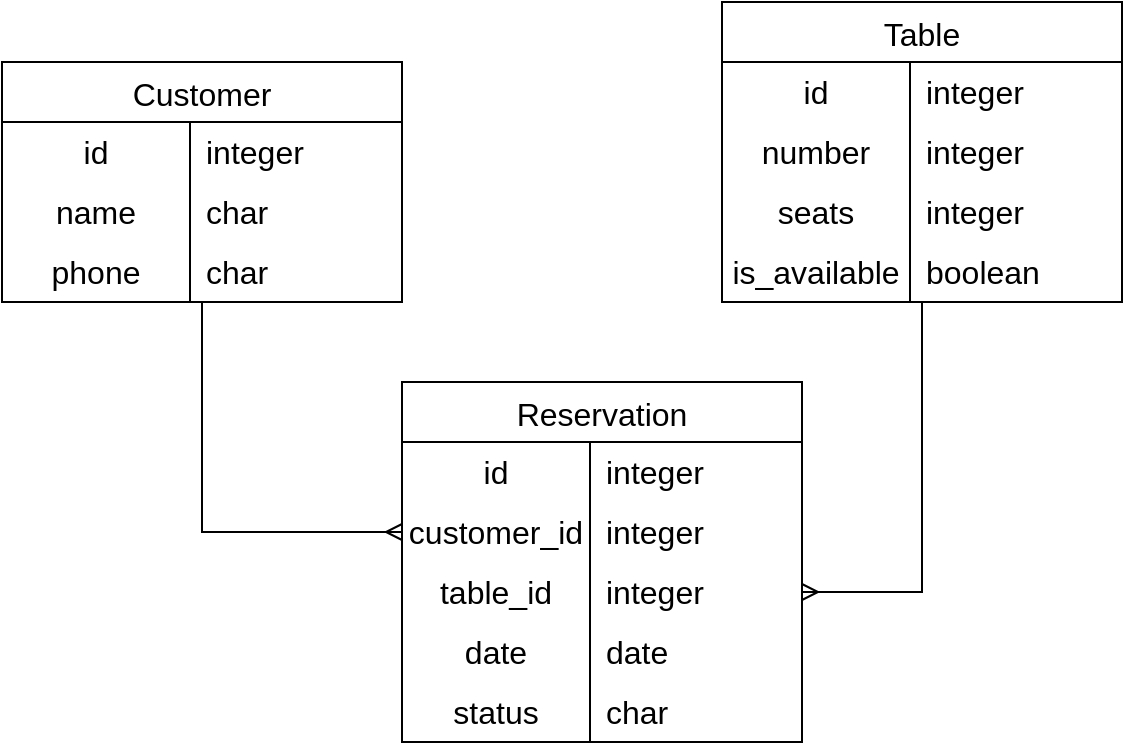 <mxfile version="26.1.0">
  <diagram name="Страница — 1" id="pXmiDRnZmiMu4pXnKvpF">
    <mxGraphModel dx="1130" dy="618" grid="1" gridSize="10" guides="1" tooltips="1" connect="1" arrows="1" fold="1" page="1" pageScale="1" pageWidth="827" pageHeight="1169" background="none" math="0" shadow="0">
      <root>
        <mxCell id="0" />
        <mxCell id="1" parent="0" />
        <mxCell id="erpsXT0L4Igoy6N5_IZo-77" style="edgeStyle=orthogonalEdgeStyle;rounded=0;orthogonalLoop=1;jettySize=auto;html=1;entryX=0;entryY=0.5;entryDx=0;entryDy=0;endArrow=ERmany;endFill=0;" edge="1" parent="1" source="erpsXT0L4Igoy6N5_IZo-22" target="erpsXT0L4Igoy6N5_IZo-61">
          <mxGeometry relative="1" as="geometry" />
        </mxCell>
        <mxCell id="erpsXT0L4Igoy6N5_IZo-22" value="Customer" style="shape=table;startSize=30;container=1;collapsible=0;childLayout=tableLayout;fixedRows=1;rowLines=0;fontStyle=0;strokeColor=default;fontSize=16;labelBackgroundColor=none;fontColor=#000000;" vertex="1" parent="1">
          <mxGeometry x="200" y="320" width="200" height="120" as="geometry" />
        </mxCell>
        <mxCell id="erpsXT0L4Igoy6N5_IZo-23" value="" style="shape=tableRow;horizontal=0;startSize=0;swimlaneHead=0;swimlaneBody=0;top=0;left=0;bottom=0;right=0;collapsible=0;dropTarget=0;fillColor=none;points=[[0,0.5],[1,0.5]];portConstraint=eastwest;strokeColor=inherit;fontSize=16;" vertex="1" parent="erpsXT0L4Igoy6N5_IZo-22">
          <mxGeometry y="30" width="200" height="30" as="geometry" />
        </mxCell>
        <mxCell id="erpsXT0L4Igoy6N5_IZo-24" value="id" style="shape=partialRectangle;html=1;whiteSpace=wrap;connectable=0;fillColor=none;top=0;left=0;bottom=0;right=0;overflow=hidden;pointerEvents=1;strokeColor=inherit;fontSize=16;" vertex="1" parent="erpsXT0L4Igoy6N5_IZo-23">
          <mxGeometry width="94" height="30" as="geometry">
            <mxRectangle width="94" height="30" as="alternateBounds" />
          </mxGeometry>
        </mxCell>
        <mxCell id="erpsXT0L4Igoy6N5_IZo-25" value="integer" style="shape=partialRectangle;html=1;whiteSpace=wrap;connectable=0;fillColor=none;top=0;left=0;bottom=0;right=0;align=left;spacingLeft=6;overflow=hidden;strokeColor=inherit;fontSize=16;" vertex="1" parent="erpsXT0L4Igoy6N5_IZo-23">
          <mxGeometry x="94" width="106" height="30" as="geometry">
            <mxRectangle width="106" height="30" as="alternateBounds" />
          </mxGeometry>
        </mxCell>
        <mxCell id="erpsXT0L4Igoy6N5_IZo-26" value="" style="shape=tableRow;horizontal=0;startSize=0;swimlaneHead=0;swimlaneBody=0;top=0;left=0;bottom=0;right=0;collapsible=0;dropTarget=0;fillColor=none;points=[[0,0.5],[1,0.5]];portConstraint=eastwest;strokeColor=inherit;fontSize=16;" vertex="1" parent="erpsXT0L4Igoy6N5_IZo-22">
          <mxGeometry y="60" width="200" height="30" as="geometry" />
        </mxCell>
        <mxCell id="erpsXT0L4Igoy6N5_IZo-27" value="name" style="shape=partialRectangle;html=1;whiteSpace=wrap;connectable=0;fillColor=none;top=0;left=0;bottom=0;right=0;overflow=hidden;strokeColor=inherit;fontSize=16;" vertex="1" parent="erpsXT0L4Igoy6N5_IZo-26">
          <mxGeometry width="94" height="30" as="geometry">
            <mxRectangle width="94" height="30" as="alternateBounds" />
          </mxGeometry>
        </mxCell>
        <mxCell id="erpsXT0L4Igoy6N5_IZo-28" value="char" style="shape=partialRectangle;html=1;whiteSpace=wrap;connectable=0;fillColor=none;top=0;left=0;bottom=0;right=0;align=left;spacingLeft=6;overflow=hidden;strokeColor=inherit;fontSize=16;" vertex="1" parent="erpsXT0L4Igoy6N5_IZo-26">
          <mxGeometry x="94" width="106" height="30" as="geometry">
            <mxRectangle width="106" height="30" as="alternateBounds" />
          </mxGeometry>
        </mxCell>
        <mxCell id="erpsXT0L4Igoy6N5_IZo-29" value="" style="shape=tableRow;horizontal=0;startSize=0;swimlaneHead=0;swimlaneBody=0;top=0;left=0;bottom=0;right=0;collapsible=0;dropTarget=0;fillColor=none;points=[[0,0.5],[1,0.5]];portConstraint=eastwest;strokeColor=inherit;fontSize=16;" vertex="1" parent="erpsXT0L4Igoy6N5_IZo-22">
          <mxGeometry y="90" width="200" height="30" as="geometry" />
        </mxCell>
        <mxCell id="erpsXT0L4Igoy6N5_IZo-30" value="phone" style="shape=partialRectangle;html=1;whiteSpace=wrap;connectable=0;fillColor=none;top=0;left=0;bottom=0;right=0;overflow=hidden;strokeColor=inherit;fontSize=16;" vertex="1" parent="erpsXT0L4Igoy6N5_IZo-29">
          <mxGeometry width="94" height="30" as="geometry">
            <mxRectangle width="94" height="30" as="alternateBounds" />
          </mxGeometry>
        </mxCell>
        <mxCell id="erpsXT0L4Igoy6N5_IZo-31" value="char" style="shape=partialRectangle;html=1;whiteSpace=wrap;connectable=0;fillColor=none;top=0;left=0;bottom=0;right=0;align=left;spacingLeft=6;overflow=hidden;strokeColor=inherit;fontSize=16;" vertex="1" parent="erpsXT0L4Igoy6N5_IZo-29">
          <mxGeometry x="94" width="106" height="30" as="geometry">
            <mxRectangle width="106" height="30" as="alternateBounds" />
          </mxGeometry>
        </mxCell>
        <mxCell id="erpsXT0L4Igoy6N5_IZo-76" style="edgeStyle=orthogonalEdgeStyle;rounded=0;orthogonalLoop=1;jettySize=auto;html=1;endArrow=ERmany;endFill=0;" edge="1" parent="1" source="erpsXT0L4Igoy6N5_IZo-38" target="erpsXT0L4Igoy6N5_IZo-64">
          <mxGeometry relative="1" as="geometry" />
        </mxCell>
        <mxCell id="erpsXT0L4Igoy6N5_IZo-38" value="Table" style="shape=table;startSize=30;container=1;collapsible=0;childLayout=tableLayout;fixedRows=1;rowLines=0;fontStyle=0;strokeColor=default;fontSize=16;labelBackgroundColor=none;fontColor=#000000;" vertex="1" parent="1">
          <mxGeometry x="560" y="290" width="200" height="150" as="geometry" />
        </mxCell>
        <mxCell id="erpsXT0L4Igoy6N5_IZo-39" value="" style="shape=tableRow;horizontal=0;startSize=0;swimlaneHead=0;swimlaneBody=0;top=0;left=0;bottom=0;right=0;collapsible=0;dropTarget=0;fillColor=none;points=[[0,0.5],[1,0.5]];portConstraint=eastwest;strokeColor=inherit;fontSize=16;" vertex="1" parent="erpsXT0L4Igoy6N5_IZo-38">
          <mxGeometry y="30" width="200" height="30" as="geometry" />
        </mxCell>
        <mxCell id="erpsXT0L4Igoy6N5_IZo-40" value="id" style="shape=partialRectangle;html=1;whiteSpace=wrap;connectable=0;fillColor=none;top=0;left=0;bottom=0;right=0;overflow=hidden;pointerEvents=1;strokeColor=inherit;fontSize=16;" vertex="1" parent="erpsXT0L4Igoy6N5_IZo-39">
          <mxGeometry width="94" height="30" as="geometry">
            <mxRectangle width="94" height="30" as="alternateBounds" />
          </mxGeometry>
        </mxCell>
        <mxCell id="erpsXT0L4Igoy6N5_IZo-41" value="integer" style="shape=partialRectangle;html=1;whiteSpace=wrap;connectable=0;fillColor=none;top=0;left=0;bottom=0;right=0;align=left;spacingLeft=6;overflow=hidden;strokeColor=inherit;fontSize=16;" vertex="1" parent="erpsXT0L4Igoy6N5_IZo-39">
          <mxGeometry x="94" width="106" height="30" as="geometry">
            <mxRectangle width="106" height="30" as="alternateBounds" />
          </mxGeometry>
        </mxCell>
        <mxCell id="erpsXT0L4Igoy6N5_IZo-42" value="" style="shape=tableRow;horizontal=0;startSize=0;swimlaneHead=0;swimlaneBody=0;top=0;left=0;bottom=0;right=0;collapsible=0;dropTarget=0;fillColor=none;points=[[0,0.5],[1,0.5]];portConstraint=eastwest;strokeColor=inherit;fontSize=16;" vertex="1" parent="erpsXT0L4Igoy6N5_IZo-38">
          <mxGeometry y="60" width="200" height="30" as="geometry" />
        </mxCell>
        <mxCell id="erpsXT0L4Igoy6N5_IZo-43" value="number" style="shape=partialRectangle;html=1;whiteSpace=wrap;connectable=0;fillColor=none;top=0;left=0;bottom=0;right=0;overflow=hidden;strokeColor=inherit;fontSize=16;" vertex="1" parent="erpsXT0L4Igoy6N5_IZo-42">
          <mxGeometry width="94" height="30" as="geometry">
            <mxRectangle width="94" height="30" as="alternateBounds" />
          </mxGeometry>
        </mxCell>
        <mxCell id="erpsXT0L4Igoy6N5_IZo-44" value="integer" style="shape=partialRectangle;html=1;whiteSpace=wrap;connectable=0;fillColor=none;top=0;left=0;bottom=0;right=0;align=left;spacingLeft=6;overflow=hidden;strokeColor=inherit;fontSize=16;" vertex="1" parent="erpsXT0L4Igoy6N5_IZo-42">
          <mxGeometry x="94" width="106" height="30" as="geometry">
            <mxRectangle width="106" height="30" as="alternateBounds" />
          </mxGeometry>
        </mxCell>
        <mxCell id="erpsXT0L4Igoy6N5_IZo-45" value="" style="shape=tableRow;horizontal=0;startSize=0;swimlaneHead=0;swimlaneBody=0;top=0;left=0;bottom=0;right=0;collapsible=0;dropTarget=0;fillColor=none;points=[[0,0.5],[1,0.5]];portConstraint=eastwest;strokeColor=inherit;fontSize=16;" vertex="1" parent="erpsXT0L4Igoy6N5_IZo-38">
          <mxGeometry y="90" width="200" height="30" as="geometry" />
        </mxCell>
        <mxCell id="erpsXT0L4Igoy6N5_IZo-46" value="seats" style="shape=partialRectangle;html=1;whiteSpace=wrap;connectable=0;fillColor=none;top=0;left=0;bottom=0;right=0;overflow=hidden;strokeColor=inherit;fontSize=16;" vertex="1" parent="erpsXT0L4Igoy6N5_IZo-45">
          <mxGeometry width="94" height="30" as="geometry">
            <mxRectangle width="94" height="30" as="alternateBounds" />
          </mxGeometry>
        </mxCell>
        <mxCell id="erpsXT0L4Igoy6N5_IZo-47" value="integer" style="shape=partialRectangle;html=1;whiteSpace=wrap;connectable=0;fillColor=none;top=0;left=0;bottom=0;right=0;align=left;spacingLeft=6;overflow=hidden;strokeColor=inherit;fontSize=16;" vertex="1" parent="erpsXT0L4Igoy6N5_IZo-45">
          <mxGeometry x="94" width="106" height="30" as="geometry">
            <mxRectangle width="106" height="30" as="alternateBounds" />
          </mxGeometry>
        </mxCell>
        <mxCell id="erpsXT0L4Igoy6N5_IZo-54" value="" style="shape=tableRow;horizontal=0;startSize=0;swimlaneHead=0;swimlaneBody=0;top=0;left=0;bottom=0;right=0;collapsible=0;dropTarget=0;fillColor=none;points=[[0,0.5],[1,0.5]];portConstraint=eastwest;strokeColor=inherit;fontSize=16;" vertex="1" parent="erpsXT0L4Igoy6N5_IZo-38">
          <mxGeometry y="120" width="200" height="30" as="geometry" />
        </mxCell>
        <mxCell id="erpsXT0L4Igoy6N5_IZo-55" value="is_available" style="shape=partialRectangle;html=1;whiteSpace=wrap;connectable=0;fillColor=none;top=0;left=0;bottom=0;right=0;overflow=hidden;strokeColor=inherit;fontSize=16;" vertex="1" parent="erpsXT0L4Igoy6N5_IZo-54">
          <mxGeometry width="94" height="30" as="geometry">
            <mxRectangle width="94" height="30" as="alternateBounds" />
          </mxGeometry>
        </mxCell>
        <mxCell id="erpsXT0L4Igoy6N5_IZo-56" value="boolean" style="shape=partialRectangle;html=1;whiteSpace=wrap;connectable=0;fillColor=none;top=0;left=0;bottom=0;right=0;align=left;spacingLeft=6;overflow=hidden;strokeColor=inherit;fontSize=16;" vertex="1" parent="erpsXT0L4Igoy6N5_IZo-54">
          <mxGeometry x="94" width="106" height="30" as="geometry">
            <mxRectangle width="106" height="30" as="alternateBounds" />
          </mxGeometry>
        </mxCell>
        <mxCell id="erpsXT0L4Igoy6N5_IZo-57" value="Reservation" style="shape=table;startSize=30;container=1;collapsible=0;childLayout=tableLayout;fixedRows=1;rowLines=0;fontStyle=0;strokeColor=default;fontSize=16;labelBackgroundColor=none;fontColor=#000000;" vertex="1" parent="1">
          <mxGeometry x="400" y="480" width="200" height="180" as="geometry" />
        </mxCell>
        <mxCell id="erpsXT0L4Igoy6N5_IZo-58" value="" style="shape=tableRow;horizontal=0;startSize=0;swimlaneHead=0;swimlaneBody=0;top=0;left=0;bottom=0;right=0;collapsible=0;dropTarget=0;fillColor=none;points=[[0,0.5],[1,0.5]];portConstraint=eastwest;strokeColor=inherit;fontSize=16;" vertex="1" parent="erpsXT0L4Igoy6N5_IZo-57">
          <mxGeometry y="30" width="200" height="30" as="geometry" />
        </mxCell>
        <mxCell id="erpsXT0L4Igoy6N5_IZo-59" value="id" style="shape=partialRectangle;html=1;whiteSpace=wrap;connectable=0;fillColor=none;top=0;left=0;bottom=0;right=0;overflow=hidden;pointerEvents=1;strokeColor=inherit;fontSize=16;" vertex="1" parent="erpsXT0L4Igoy6N5_IZo-58">
          <mxGeometry width="94" height="30" as="geometry">
            <mxRectangle width="94" height="30" as="alternateBounds" />
          </mxGeometry>
        </mxCell>
        <mxCell id="erpsXT0L4Igoy6N5_IZo-60" value="integer" style="shape=partialRectangle;html=1;whiteSpace=wrap;connectable=0;fillColor=none;top=0;left=0;bottom=0;right=0;align=left;spacingLeft=6;overflow=hidden;strokeColor=inherit;fontSize=16;" vertex="1" parent="erpsXT0L4Igoy6N5_IZo-58">
          <mxGeometry x="94" width="106" height="30" as="geometry">
            <mxRectangle width="106" height="30" as="alternateBounds" />
          </mxGeometry>
        </mxCell>
        <mxCell id="erpsXT0L4Igoy6N5_IZo-61" value="" style="shape=tableRow;horizontal=0;startSize=0;swimlaneHead=0;swimlaneBody=0;top=0;left=0;bottom=0;right=0;collapsible=0;dropTarget=0;fillColor=none;points=[[0,0.5],[1,0.5]];portConstraint=eastwest;strokeColor=inherit;fontSize=16;" vertex="1" parent="erpsXT0L4Igoy6N5_IZo-57">
          <mxGeometry y="60" width="200" height="30" as="geometry" />
        </mxCell>
        <mxCell id="erpsXT0L4Igoy6N5_IZo-62" value="customer_id" style="shape=partialRectangle;html=1;whiteSpace=wrap;connectable=0;fillColor=none;top=0;left=0;bottom=0;right=0;overflow=hidden;strokeColor=inherit;fontSize=16;" vertex="1" parent="erpsXT0L4Igoy6N5_IZo-61">
          <mxGeometry width="94" height="30" as="geometry">
            <mxRectangle width="94" height="30" as="alternateBounds" />
          </mxGeometry>
        </mxCell>
        <mxCell id="erpsXT0L4Igoy6N5_IZo-63" value="integer" style="shape=partialRectangle;html=1;whiteSpace=wrap;connectable=0;fillColor=none;top=0;left=0;bottom=0;right=0;align=left;spacingLeft=6;overflow=hidden;strokeColor=inherit;fontSize=16;" vertex="1" parent="erpsXT0L4Igoy6N5_IZo-61">
          <mxGeometry x="94" width="106" height="30" as="geometry">
            <mxRectangle width="106" height="30" as="alternateBounds" />
          </mxGeometry>
        </mxCell>
        <mxCell id="erpsXT0L4Igoy6N5_IZo-64" value="" style="shape=tableRow;horizontal=0;startSize=0;swimlaneHead=0;swimlaneBody=0;top=0;left=0;bottom=0;right=0;collapsible=0;dropTarget=0;fillColor=none;points=[[0,0.5],[1,0.5]];portConstraint=eastwest;strokeColor=inherit;fontSize=16;" vertex="1" parent="erpsXT0L4Igoy6N5_IZo-57">
          <mxGeometry y="90" width="200" height="30" as="geometry" />
        </mxCell>
        <mxCell id="erpsXT0L4Igoy6N5_IZo-65" value="table_id" style="shape=partialRectangle;html=1;whiteSpace=wrap;connectable=0;fillColor=none;top=0;left=0;bottom=0;right=0;overflow=hidden;strokeColor=inherit;fontSize=16;" vertex="1" parent="erpsXT0L4Igoy6N5_IZo-64">
          <mxGeometry width="94" height="30" as="geometry">
            <mxRectangle width="94" height="30" as="alternateBounds" />
          </mxGeometry>
        </mxCell>
        <mxCell id="erpsXT0L4Igoy6N5_IZo-66" value="integer" style="shape=partialRectangle;html=1;whiteSpace=wrap;connectable=0;fillColor=none;top=0;left=0;bottom=0;right=0;align=left;spacingLeft=6;overflow=hidden;strokeColor=inherit;fontSize=16;" vertex="1" parent="erpsXT0L4Igoy6N5_IZo-64">
          <mxGeometry x="94" width="106" height="30" as="geometry">
            <mxRectangle width="106" height="30" as="alternateBounds" />
          </mxGeometry>
        </mxCell>
        <mxCell id="erpsXT0L4Igoy6N5_IZo-67" value="" style="shape=tableRow;horizontal=0;startSize=0;swimlaneHead=0;swimlaneBody=0;top=0;left=0;bottom=0;right=0;collapsible=0;dropTarget=0;fillColor=none;points=[[0,0.5],[1,0.5]];portConstraint=eastwest;strokeColor=inherit;fontSize=16;" vertex="1" parent="erpsXT0L4Igoy6N5_IZo-57">
          <mxGeometry y="120" width="200" height="30" as="geometry" />
        </mxCell>
        <mxCell id="erpsXT0L4Igoy6N5_IZo-68" value="date" style="shape=partialRectangle;html=1;whiteSpace=wrap;connectable=0;fillColor=none;top=0;left=0;bottom=0;right=0;overflow=hidden;strokeColor=inherit;fontSize=16;" vertex="1" parent="erpsXT0L4Igoy6N5_IZo-67">
          <mxGeometry width="94" height="30" as="geometry">
            <mxRectangle width="94" height="30" as="alternateBounds" />
          </mxGeometry>
        </mxCell>
        <mxCell id="erpsXT0L4Igoy6N5_IZo-69" value="date" style="shape=partialRectangle;html=1;whiteSpace=wrap;connectable=0;fillColor=none;top=0;left=0;bottom=0;right=0;align=left;spacingLeft=6;overflow=hidden;strokeColor=inherit;fontSize=16;" vertex="1" parent="erpsXT0L4Igoy6N5_IZo-67">
          <mxGeometry x="94" width="106" height="30" as="geometry">
            <mxRectangle width="106" height="30" as="alternateBounds" />
          </mxGeometry>
        </mxCell>
        <mxCell id="erpsXT0L4Igoy6N5_IZo-70" value="" style="shape=tableRow;horizontal=0;startSize=0;swimlaneHead=0;swimlaneBody=0;top=0;left=0;bottom=0;right=0;collapsible=0;dropTarget=0;fillColor=none;points=[[0,0.5],[1,0.5]];portConstraint=eastwest;strokeColor=inherit;fontSize=16;" vertex="1" parent="erpsXT0L4Igoy6N5_IZo-57">
          <mxGeometry y="150" width="200" height="30" as="geometry" />
        </mxCell>
        <mxCell id="erpsXT0L4Igoy6N5_IZo-71" value="status" style="shape=partialRectangle;html=1;whiteSpace=wrap;connectable=0;fillColor=none;top=0;left=0;bottom=0;right=0;overflow=hidden;strokeColor=inherit;fontSize=16;" vertex="1" parent="erpsXT0L4Igoy6N5_IZo-70">
          <mxGeometry width="94" height="30" as="geometry">
            <mxRectangle width="94" height="30" as="alternateBounds" />
          </mxGeometry>
        </mxCell>
        <mxCell id="erpsXT0L4Igoy6N5_IZo-72" value="char" style="shape=partialRectangle;html=1;whiteSpace=wrap;connectable=0;fillColor=none;top=0;left=0;bottom=0;right=0;align=left;spacingLeft=6;overflow=hidden;strokeColor=inherit;fontSize=16;" vertex="1" parent="erpsXT0L4Igoy6N5_IZo-70">
          <mxGeometry x="94" width="106" height="30" as="geometry">
            <mxRectangle width="106" height="30" as="alternateBounds" />
          </mxGeometry>
        </mxCell>
      </root>
    </mxGraphModel>
  </diagram>
</mxfile>
